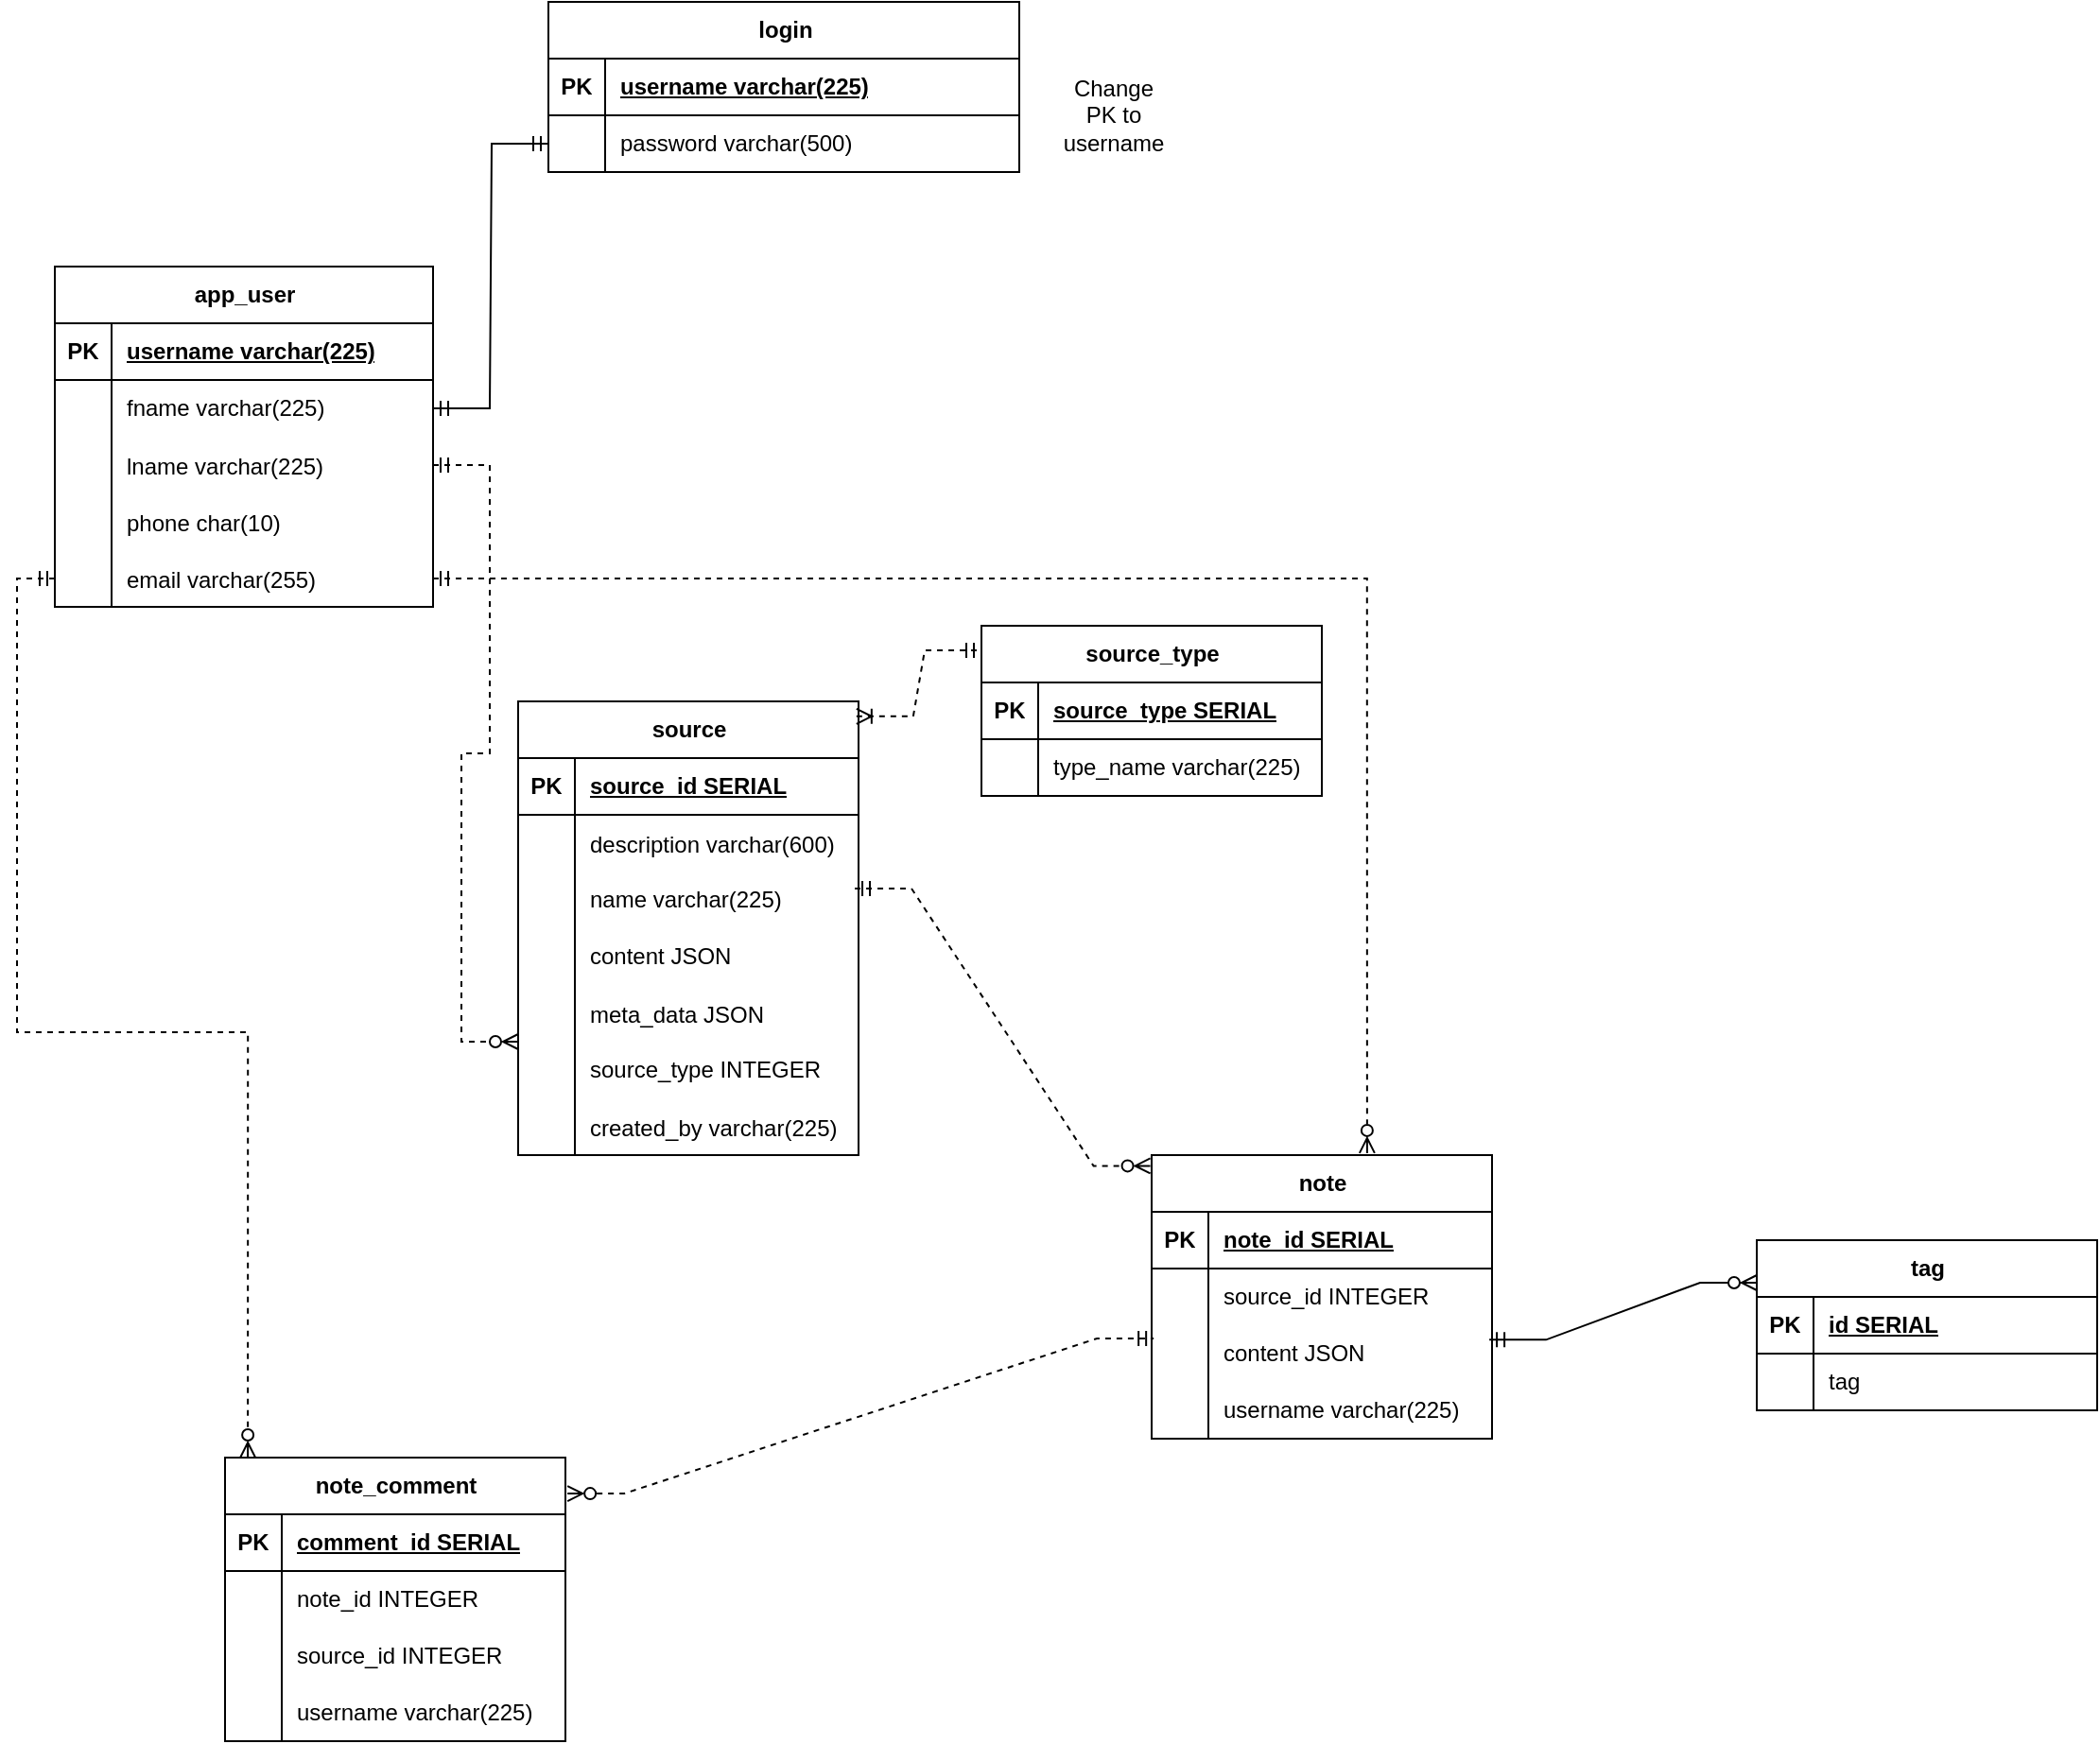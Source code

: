<mxfile version="21.7.5" type="device">
  <diagram id="R2lEEEUBdFMjLlhIrx00" name="Page-1">
    <mxGraphModel dx="2341" dy="861" grid="1" gridSize="10" guides="1" tooltips="1" connect="1" arrows="1" fold="1" page="1" pageScale="1" pageWidth="850" pageHeight="1100" math="0" shadow="0" extFonts="Permanent Marker^https://fonts.googleapis.com/css?family=Permanent+Marker">
      <root>
        <mxCell id="0" />
        <mxCell id="1" parent="0" />
        <mxCell id="jBe3QeOH1B4ZWQV6k8TV-5" value="app_user" style="shape=table;startSize=30;container=1;collapsible=1;childLayout=tableLayout;fixedRows=1;rowLines=0;fontStyle=1;align=center;resizeLast=1;html=1;" parent="1" vertex="1">
          <mxGeometry x="10" y="220" width="200" height="180" as="geometry" />
        </mxCell>
        <mxCell id="jBe3QeOH1B4ZWQV6k8TV-6" value="" style="shape=tableRow;horizontal=0;startSize=0;swimlaneHead=0;swimlaneBody=0;fillColor=none;collapsible=0;dropTarget=0;points=[[0,0.5],[1,0.5]];portConstraint=eastwest;top=0;left=0;right=0;bottom=1;" parent="jBe3QeOH1B4ZWQV6k8TV-5" vertex="1">
          <mxGeometry y="30" width="200" height="30" as="geometry" />
        </mxCell>
        <mxCell id="jBe3QeOH1B4ZWQV6k8TV-7" value="PK" style="shape=partialRectangle;connectable=0;fillColor=none;top=0;left=0;bottom=0;right=0;fontStyle=1;overflow=hidden;whiteSpace=wrap;html=1;" parent="jBe3QeOH1B4ZWQV6k8TV-6" vertex="1">
          <mxGeometry width="30" height="30" as="geometry">
            <mxRectangle width="30" height="30" as="alternateBounds" />
          </mxGeometry>
        </mxCell>
        <mxCell id="jBe3QeOH1B4ZWQV6k8TV-8" value="username varchar(225)" style="shape=partialRectangle;connectable=0;fillColor=none;top=0;left=0;bottom=0;right=0;align=left;spacingLeft=6;fontStyle=5;overflow=hidden;whiteSpace=wrap;html=1;" parent="jBe3QeOH1B4ZWQV6k8TV-6" vertex="1">
          <mxGeometry x="30" width="170" height="30" as="geometry">
            <mxRectangle width="170" height="30" as="alternateBounds" />
          </mxGeometry>
        </mxCell>
        <mxCell id="jBe3QeOH1B4ZWQV6k8TV-12" value="" style="shape=tableRow;horizontal=0;startSize=0;swimlaneHead=0;swimlaneBody=0;fillColor=none;collapsible=0;dropTarget=0;points=[[0,0.5],[1,0.5]];portConstraint=eastwest;top=0;left=0;right=0;bottom=0;" parent="jBe3QeOH1B4ZWQV6k8TV-5" vertex="1">
          <mxGeometry y="60" width="200" height="30" as="geometry" />
        </mxCell>
        <mxCell id="jBe3QeOH1B4ZWQV6k8TV-13" value="" style="shape=partialRectangle;connectable=0;fillColor=none;top=0;left=0;bottom=0;right=0;editable=1;overflow=hidden;whiteSpace=wrap;html=1;" parent="jBe3QeOH1B4ZWQV6k8TV-12" vertex="1">
          <mxGeometry width="30" height="30" as="geometry">
            <mxRectangle width="30" height="30" as="alternateBounds" />
          </mxGeometry>
        </mxCell>
        <mxCell id="jBe3QeOH1B4ZWQV6k8TV-14" value="fname varchar(225)" style="shape=partialRectangle;connectable=0;fillColor=none;top=0;left=0;bottom=0;right=0;align=left;spacingLeft=6;overflow=hidden;whiteSpace=wrap;html=1;" parent="jBe3QeOH1B4ZWQV6k8TV-12" vertex="1">
          <mxGeometry x="30" width="170" height="30" as="geometry">
            <mxRectangle width="170" height="30" as="alternateBounds" />
          </mxGeometry>
        </mxCell>
        <mxCell id="jBe3QeOH1B4ZWQV6k8TV-83" value="" style="shape=tableRow;horizontal=0;startSize=0;swimlaneHead=0;swimlaneBody=0;fillColor=none;collapsible=0;dropTarget=0;points=[[0,0.5],[1,0.5]];portConstraint=eastwest;top=0;left=0;right=0;bottom=0;" parent="jBe3QeOH1B4ZWQV6k8TV-5" vertex="1">
          <mxGeometry y="90" width="200" height="30" as="geometry" />
        </mxCell>
        <mxCell id="jBe3QeOH1B4ZWQV6k8TV-84" value="" style="shape=partialRectangle;connectable=0;fillColor=none;top=0;left=0;bottom=0;right=0;editable=1;overflow=hidden;" parent="jBe3QeOH1B4ZWQV6k8TV-83" vertex="1">
          <mxGeometry width="30" height="30" as="geometry">
            <mxRectangle width="30" height="30" as="alternateBounds" />
          </mxGeometry>
        </mxCell>
        <mxCell id="jBe3QeOH1B4ZWQV6k8TV-85" value="lname varchar(225)" style="shape=partialRectangle;connectable=0;fillColor=none;top=0;left=0;bottom=0;right=0;align=left;spacingLeft=6;overflow=hidden;" parent="jBe3QeOH1B4ZWQV6k8TV-83" vertex="1">
          <mxGeometry x="30" width="170" height="30" as="geometry">
            <mxRectangle width="170" height="30" as="alternateBounds" />
          </mxGeometry>
        </mxCell>
        <mxCell id="jBe3QeOH1B4ZWQV6k8TV-128" value="" style="shape=tableRow;horizontal=0;startSize=0;swimlaneHead=0;swimlaneBody=0;fillColor=none;collapsible=0;dropTarget=0;points=[[0,0.5],[1,0.5]];portConstraint=eastwest;top=0;left=0;right=0;bottom=0;" parent="jBe3QeOH1B4ZWQV6k8TV-5" vertex="1">
          <mxGeometry y="120" width="200" height="30" as="geometry" />
        </mxCell>
        <mxCell id="jBe3QeOH1B4ZWQV6k8TV-129" value="" style="shape=partialRectangle;connectable=0;fillColor=none;top=0;left=0;bottom=0;right=0;editable=1;overflow=hidden;" parent="jBe3QeOH1B4ZWQV6k8TV-128" vertex="1">
          <mxGeometry width="30" height="30" as="geometry">
            <mxRectangle width="30" height="30" as="alternateBounds" />
          </mxGeometry>
        </mxCell>
        <mxCell id="jBe3QeOH1B4ZWQV6k8TV-130" value="phone char(10)" style="shape=partialRectangle;connectable=0;fillColor=none;top=0;left=0;bottom=0;right=0;align=left;spacingLeft=6;overflow=hidden;" parent="jBe3QeOH1B4ZWQV6k8TV-128" vertex="1">
          <mxGeometry x="30" width="170" height="30" as="geometry">
            <mxRectangle width="170" height="30" as="alternateBounds" />
          </mxGeometry>
        </mxCell>
        <mxCell id="jBe3QeOH1B4ZWQV6k8TV-86" value="" style="shape=tableRow;horizontal=0;startSize=0;swimlaneHead=0;swimlaneBody=0;fillColor=none;collapsible=0;dropTarget=0;points=[[0,0.5],[1,0.5]];portConstraint=eastwest;top=0;left=0;right=0;bottom=0;" parent="jBe3QeOH1B4ZWQV6k8TV-5" vertex="1">
          <mxGeometry y="150" width="200" height="30" as="geometry" />
        </mxCell>
        <mxCell id="jBe3QeOH1B4ZWQV6k8TV-87" value="" style="shape=partialRectangle;connectable=0;fillColor=none;top=0;left=0;bottom=0;right=0;editable=1;overflow=hidden;" parent="jBe3QeOH1B4ZWQV6k8TV-86" vertex="1">
          <mxGeometry width="30" height="30" as="geometry">
            <mxRectangle width="30" height="30" as="alternateBounds" />
          </mxGeometry>
        </mxCell>
        <mxCell id="jBe3QeOH1B4ZWQV6k8TV-88" value="email varchar(255)" style="shape=partialRectangle;connectable=0;fillColor=none;top=0;left=0;bottom=0;right=0;align=left;spacingLeft=6;overflow=hidden;" parent="jBe3QeOH1B4ZWQV6k8TV-86" vertex="1">
          <mxGeometry x="30" width="170" height="30" as="geometry">
            <mxRectangle width="170" height="30" as="alternateBounds" />
          </mxGeometry>
        </mxCell>
        <mxCell id="jBe3QeOH1B4ZWQV6k8TV-18" value="login" style="shape=table;startSize=30;container=1;collapsible=1;childLayout=tableLayout;fixedRows=1;rowLines=0;fontStyle=1;align=center;resizeLast=1;html=1;" parent="1" vertex="1">
          <mxGeometry x="271" y="80" width="249" height="90" as="geometry" />
        </mxCell>
        <mxCell id="jBe3QeOH1B4ZWQV6k8TV-19" value="" style="shape=tableRow;horizontal=0;startSize=0;swimlaneHead=0;swimlaneBody=0;fillColor=none;collapsible=0;dropTarget=0;points=[[0,0.5],[1,0.5]];portConstraint=eastwest;top=0;left=0;right=0;bottom=1;" parent="jBe3QeOH1B4ZWQV6k8TV-18" vertex="1">
          <mxGeometry y="30" width="249" height="30" as="geometry" />
        </mxCell>
        <mxCell id="jBe3QeOH1B4ZWQV6k8TV-20" value="PK" style="shape=partialRectangle;connectable=0;fillColor=none;top=0;left=0;bottom=0;right=0;fontStyle=1;overflow=hidden;whiteSpace=wrap;html=1;" parent="jBe3QeOH1B4ZWQV6k8TV-19" vertex="1">
          <mxGeometry width="30" height="30" as="geometry">
            <mxRectangle width="30" height="30" as="alternateBounds" />
          </mxGeometry>
        </mxCell>
        <mxCell id="jBe3QeOH1B4ZWQV6k8TV-21" value="username varchar(225)" style="shape=partialRectangle;connectable=0;fillColor=none;top=0;left=0;bottom=0;right=0;align=left;spacingLeft=6;fontStyle=5;overflow=hidden;whiteSpace=wrap;html=1;" parent="jBe3QeOH1B4ZWQV6k8TV-19" vertex="1">
          <mxGeometry x="30" width="219" height="30" as="geometry">
            <mxRectangle width="219" height="30" as="alternateBounds" />
          </mxGeometry>
        </mxCell>
        <mxCell id="jBe3QeOH1B4ZWQV6k8TV-25" value="" style="shape=tableRow;horizontal=0;startSize=0;swimlaneHead=0;swimlaneBody=0;fillColor=none;collapsible=0;dropTarget=0;points=[[0,0.5],[1,0.5]];portConstraint=eastwest;top=0;left=0;right=0;bottom=0;" parent="jBe3QeOH1B4ZWQV6k8TV-18" vertex="1">
          <mxGeometry y="60" width="249" height="30" as="geometry" />
        </mxCell>
        <mxCell id="jBe3QeOH1B4ZWQV6k8TV-26" value="" style="shape=partialRectangle;connectable=0;fillColor=none;top=0;left=0;bottom=0;right=0;editable=1;overflow=hidden;whiteSpace=wrap;html=1;" parent="jBe3QeOH1B4ZWQV6k8TV-25" vertex="1">
          <mxGeometry width="30" height="30" as="geometry">
            <mxRectangle width="30" height="30" as="alternateBounds" />
          </mxGeometry>
        </mxCell>
        <mxCell id="jBe3QeOH1B4ZWQV6k8TV-27" value="password varchar(500)" style="shape=partialRectangle;connectable=0;fillColor=none;top=0;left=0;bottom=0;right=0;align=left;spacingLeft=6;overflow=hidden;whiteSpace=wrap;html=1;" parent="jBe3QeOH1B4ZWQV6k8TV-25" vertex="1">
          <mxGeometry x="30" width="219" height="30" as="geometry">
            <mxRectangle width="219" height="30" as="alternateBounds" />
          </mxGeometry>
        </mxCell>
        <mxCell id="jBe3QeOH1B4ZWQV6k8TV-31" value="source" style="shape=table;startSize=30;container=1;collapsible=1;childLayout=tableLayout;fixedRows=1;rowLines=0;fontStyle=1;align=center;resizeLast=1;html=1;" parent="1" vertex="1">
          <mxGeometry x="255" y="450" width="180" height="240" as="geometry" />
        </mxCell>
        <mxCell id="jBe3QeOH1B4ZWQV6k8TV-32" value="" style="shape=tableRow;horizontal=0;startSize=0;swimlaneHead=0;swimlaneBody=0;fillColor=none;collapsible=0;dropTarget=0;points=[[0,0.5],[1,0.5]];portConstraint=eastwest;top=0;left=0;right=0;bottom=1;" parent="jBe3QeOH1B4ZWQV6k8TV-31" vertex="1">
          <mxGeometry y="30" width="180" height="30" as="geometry" />
        </mxCell>
        <mxCell id="jBe3QeOH1B4ZWQV6k8TV-33" value="PK" style="shape=partialRectangle;connectable=0;fillColor=none;top=0;left=0;bottom=0;right=0;fontStyle=1;overflow=hidden;whiteSpace=wrap;html=1;" parent="jBe3QeOH1B4ZWQV6k8TV-32" vertex="1">
          <mxGeometry width="30" height="30" as="geometry">
            <mxRectangle width="30" height="30" as="alternateBounds" />
          </mxGeometry>
        </mxCell>
        <mxCell id="jBe3QeOH1B4ZWQV6k8TV-34" value="source_id SERIAL" style="shape=partialRectangle;connectable=0;fillColor=none;top=0;left=0;bottom=0;right=0;align=left;spacingLeft=6;fontStyle=5;overflow=hidden;whiteSpace=wrap;html=1;" parent="jBe3QeOH1B4ZWQV6k8TV-32" vertex="1">
          <mxGeometry x="30" width="150" height="30" as="geometry">
            <mxRectangle width="150" height="30" as="alternateBounds" />
          </mxGeometry>
        </mxCell>
        <mxCell id="jBe3QeOH1B4ZWQV6k8TV-123" value="" style="shape=tableRow;horizontal=0;startSize=0;swimlaneHead=0;swimlaneBody=0;fillColor=none;collapsible=0;dropTarget=0;points=[[0,0.5],[1,0.5]];portConstraint=eastwest;top=0;left=0;right=0;bottom=0;" parent="jBe3QeOH1B4ZWQV6k8TV-31" vertex="1">
          <mxGeometry y="60" width="180" height="30" as="geometry" />
        </mxCell>
        <mxCell id="jBe3QeOH1B4ZWQV6k8TV-124" value="" style="shape=partialRectangle;connectable=0;fillColor=none;top=0;left=0;bottom=0;right=0;editable=1;overflow=hidden;" parent="jBe3QeOH1B4ZWQV6k8TV-123" vertex="1">
          <mxGeometry width="30" height="30" as="geometry">
            <mxRectangle width="30" height="30" as="alternateBounds" />
          </mxGeometry>
        </mxCell>
        <mxCell id="jBe3QeOH1B4ZWQV6k8TV-125" value="description varchar(600)" style="shape=partialRectangle;connectable=0;fillColor=none;top=0;left=0;bottom=0;right=0;align=left;spacingLeft=6;overflow=hidden;" parent="jBe3QeOH1B4ZWQV6k8TV-123" vertex="1">
          <mxGeometry x="30" width="150" height="30" as="geometry">
            <mxRectangle width="150" height="30" as="alternateBounds" />
          </mxGeometry>
        </mxCell>
        <mxCell id="jBe3QeOH1B4ZWQV6k8TV-35" value="" style="shape=tableRow;horizontal=0;startSize=0;swimlaneHead=0;swimlaneBody=0;fillColor=none;collapsible=0;dropTarget=0;points=[[0,0.5],[1,0.5]];portConstraint=eastwest;top=0;left=0;right=0;bottom=0;" parent="jBe3QeOH1B4ZWQV6k8TV-31" vertex="1">
          <mxGeometry y="90" width="180" height="30" as="geometry" />
        </mxCell>
        <mxCell id="jBe3QeOH1B4ZWQV6k8TV-36" value="" style="shape=partialRectangle;connectable=0;fillColor=none;top=0;left=0;bottom=0;right=0;editable=1;overflow=hidden;whiteSpace=wrap;html=1;" parent="jBe3QeOH1B4ZWQV6k8TV-35" vertex="1">
          <mxGeometry width="30" height="30" as="geometry">
            <mxRectangle width="30" height="30" as="alternateBounds" />
          </mxGeometry>
        </mxCell>
        <mxCell id="jBe3QeOH1B4ZWQV6k8TV-37" value="name varchar(225)" style="shape=partialRectangle;connectable=0;fillColor=none;top=0;left=0;bottom=0;right=0;align=left;spacingLeft=6;overflow=hidden;whiteSpace=wrap;html=1;" parent="jBe3QeOH1B4ZWQV6k8TV-35" vertex="1">
          <mxGeometry x="30" width="150" height="30" as="geometry">
            <mxRectangle width="150" height="30" as="alternateBounds" />
          </mxGeometry>
        </mxCell>
        <mxCell id="jBe3QeOH1B4ZWQV6k8TV-38" value="" style="shape=tableRow;horizontal=0;startSize=0;swimlaneHead=0;swimlaneBody=0;fillColor=none;collapsible=0;dropTarget=0;points=[[0,0.5],[1,0.5]];portConstraint=eastwest;top=0;left=0;right=0;bottom=0;" parent="jBe3QeOH1B4ZWQV6k8TV-31" vertex="1">
          <mxGeometry y="120" width="180" height="30" as="geometry" />
        </mxCell>
        <mxCell id="jBe3QeOH1B4ZWQV6k8TV-39" value="" style="shape=partialRectangle;connectable=0;fillColor=none;top=0;left=0;bottom=0;right=0;editable=1;overflow=hidden;whiteSpace=wrap;html=1;" parent="jBe3QeOH1B4ZWQV6k8TV-38" vertex="1">
          <mxGeometry width="30" height="30" as="geometry">
            <mxRectangle width="30" height="30" as="alternateBounds" />
          </mxGeometry>
        </mxCell>
        <mxCell id="jBe3QeOH1B4ZWQV6k8TV-40" value="content JSON" style="shape=partialRectangle;connectable=0;fillColor=none;top=0;left=0;bottom=0;right=0;align=left;spacingLeft=6;overflow=hidden;whiteSpace=wrap;html=1;" parent="jBe3QeOH1B4ZWQV6k8TV-38" vertex="1">
          <mxGeometry x="30" width="150" height="30" as="geometry">
            <mxRectangle width="150" height="30" as="alternateBounds" />
          </mxGeometry>
        </mxCell>
        <mxCell id="jBe3QeOH1B4ZWQV6k8TV-106" value="" style="shape=tableRow;horizontal=0;startSize=0;swimlaneHead=0;swimlaneBody=0;fillColor=none;collapsible=0;dropTarget=0;points=[[0,0.5],[1,0.5]];portConstraint=eastwest;top=0;left=0;right=0;bottom=0;" parent="jBe3QeOH1B4ZWQV6k8TV-31" vertex="1">
          <mxGeometry y="150" width="180" height="30" as="geometry" />
        </mxCell>
        <mxCell id="jBe3QeOH1B4ZWQV6k8TV-107" value="" style="shape=partialRectangle;connectable=0;fillColor=none;top=0;left=0;bottom=0;right=0;editable=1;overflow=hidden;" parent="jBe3QeOH1B4ZWQV6k8TV-106" vertex="1">
          <mxGeometry width="30" height="30" as="geometry">
            <mxRectangle width="30" height="30" as="alternateBounds" />
          </mxGeometry>
        </mxCell>
        <mxCell id="jBe3QeOH1B4ZWQV6k8TV-108" value="meta_data JSON" style="shape=partialRectangle;connectable=0;fillColor=none;top=0;left=0;bottom=0;right=0;align=left;spacingLeft=6;overflow=hidden;" parent="jBe3QeOH1B4ZWQV6k8TV-106" vertex="1">
          <mxGeometry x="30" width="150" height="30" as="geometry">
            <mxRectangle width="150" height="30" as="alternateBounds" />
          </mxGeometry>
        </mxCell>
        <mxCell id="jBe3QeOH1B4ZWQV6k8TV-41" value="" style="shape=tableRow;horizontal=0;startSize=0;swimlaneHead=0;swimlaneBody=0;fillColor=none;collapsible=0;dropTarget=0;points=[[0,0.5],[1,0.5]];portConstraint=eastwest;top=0;left=0;right=0;bottom=0;" parent="jBe3QeOH1B4ZWQV6k8TV-31" vertex="1">
          <mxGeometry y="180" width="180" height="30" as="geometry" />
        </mxCell>
        <mxCell id="jBe3QeOH1B4ZWQV6k8TV-42" value="" style="shape=partialRectangle;connectable=0;fillColor=none;top=0;left=0;bottom=0;right=0;editable=1;overflow=hidden;whiteSpace=wrap;html=1;" parent="jBe3QeOH1B4ZWQV6k8TV-41" vertex="1">
          <mxGeometry width="30" height="30" as="geometry">
            <mxRectangle width="30" height="30" as="alternateBounds" />
          </mxGeometry>
        </mxCell>
        <mxCell id="jBe3QeOH1B4ZWQV6k8TV-43" value="source_type INTEGER" style="shape=partialRectangle;connectable=0;fillColor=none;top=0;left=0;bottom=0;right=0;align=left;spacingLeft=6;overflow=hidden;whiteSpace=wrap;html=1;" parent="jBe3QeOH1B4ZWQV6k8TV-41" vertex="1">
          <mxGeometry x="30" width="150" height="30" as="geometry">
            <mxRectangle width="150" height="30" as="alternateBounds" />
          </mxGeometry>
        </mxCell>
        <mxCell id="jBe3QeOH1B4ZWQV6k8TV-114" value="" style="shape=tableRow;horizontal=0;startSize=0;swimlaneHead=0;swimlaneBody=0;fillColor=none;collapsible=0;dropTarget=0;points=[[0,0.5],[1,0.5]];portConstraint=eastwest;top=0;left=0;right=0;bottom=0;" parent="jBe3QeOH1B4ZWQV6k8TV-31" vertex="1">
          <mxGeometry y="210" width="180" height="30" as="geometry" />
        </mxCell>
        <mxCell id="jBe3QeOH1B4ZWQV6k8TV-115" value="" style="shape=partialRectangle;connectable=0;fillColor=none;top=0;left=0;bottom=0;right=0;editable=1;overflow=hidden;" parent="jBe3QeOH1B4ZWQV6k8TV-114" vertex="1">
          <mxGeometry width="30" height="30" as="geometry">
            <mxRectangle width="30" height="30" as="alternateBounds" />
          </mxGeometry>
        </mxCell>
        <mxCell id="jBe3QeOH1B4ZWQV6k8TV-116" value="created_by varchar(225)" style="shape=partialRectangle;connectable=0;fillColor=none;top=0;left=0;bottom=0;right=0;align=left;spacingLeft=6;overflow=hidden;" parent="jBe3QeOH1B4ZWQV6k8TV-114" vertex="1">
          <mxGeometry x="30" width="150" height="30" as="geometry">
            <mxRectangle width="150" height="30" as="alternateBounds" />
          </mxGeometry>
        </mxCell>
        <mxCell id="jBe3QeOH1B4ZWQV6k8TV-44" value="source_type" style="shape=table;startSize=30;container=1;collapsible=1;childLayout=tableLayout;fixedRows=1;rowLines=0;fontStyle=1;align=center;resizeLast=1;html=1;" parent="1" vertex="1">
          <mxGeometry x="500" y="410" width="180" height="90" as="geometry" />
        </mxCell>
        <mxCell id="jBe3QeOH1B4ZWQV6k8TV-45" value="" style="shape=tableRow;horizontal=0;startSize=0;swimlaneHead=0;swimlaneBody=0;fillColor=none;collapsible=0;dropTarget=0;points=[[0,0.5],[1,0.5]];portConstraint=eastwest;top=0;left=0;right=0;bottom=1;" parent="jBe3QeOH1B4ZWQV6k8TV-44" vertex="1">
          <mxGeometry y="30" width="180" height="30" as="geometry" />
        </mxCell>
        <mxCell id="jBe3QeOH1B4ZWQV6k8TV-46" value="PK" style="shape=partialRectangle;connectable=0;fillColor=none;top=0;left=0;bottom=0;right=0;fontStyle=1;overflow=hidden;whiteSpace=wrap;html=1;" parent="jBe3QeOH1B4ZWQV6k8TV-45" vertex="1">
          <mxGeometry width="30" height="30" as="geometry">
            <mxRectangle width="30" height="30" as="alternateBounds" />
          </mxGeometry>
        </mxCell>
        <mxCell id="jBe3QeOH1B4ZWQV6k8TV-47" value="source_type SERIAL" style="shape=partialRectangle;connectable=0;fillColor=none;top=0;left=0;bottom=0;right=0;align=left;spacingLeft=6;fontStyle=5;overflow=hidden;whiteSpace=wrap;html=1;" parent="jBe3QeOH1B4ZWQV6k8TV-45" vertex="1">
          <mxGeometry x="30" width="150" height="30" as="geometry">
            <mxRectangle width="150" height="30" as="alternateBounds" />
          </mxGeometry>
        </mxCell>
        <mxCell id="jBe3QeOH1B4ZWQV6k8TV-48" value="" style="shape=tableRow;horizontal=0;startSize=0;swimlaneHead=0;swimlaneBody=0;fillColor=none;collapsible=0;dropTarget=0;points=[[0,0.5],[1,0.5]];portConstraint=eastwest;top=0;left=0;right=0;bottom=0;" parent="jBe3QeOH1B4ZWQV6k8TV-44" vertex="1">
          <mxGeometry y="60" width="180" height="30" as="geometry" />
        </mxCell>
        <mxCell id="jBe3QeOH1B4ZWQV6k8TV-49" value="" style="shape=partialRectangle;connectable=0;fillColor=none;top=0;left=0;bottom=0;right=0;editable=1;overflow=hidden;whiteSpace=wrap;html=1;" parent="jBe3QeOH1B4ZWQV6k8TV-48" vertex="1">
          <mxGeometry width="30" height="30" as="geometry">
            <mxRectangle width="30" height="30" as="alternateBounds" />
          </mxGeometry>
        </mxCell>
        <mxCell id="jBe3QeOH1B4ZWQV6k8TV-50" value="type_name varchar(225)" style="shape=partialRectangle;connectable=0;fillColor=none;top=0;left=0;bottom=0;right=0;align=left;spacingLeft=6;overflow=hidden;whiteSpace=wrap;html=1;" parent="jBe3QeOH1B4ZWQV6k8TV-48" vertex="1">
          <mxGeometry x="30" width="150" height="30" as="geometry">
            <mxRectangle width="150" height="30" as="alternateBounds" />
          </mxGeometry>
        </mxCell>
        <mxCell id="jBe3QeOH1B4ZWQV6k8TV-70" value="note" style="shape=table;startSize=30;container=1;collapsible=1;childLayout=tableLayout;fixedRows=1;rowLines=0;fontStyle=1;align=center;resizeLast=1;html=1;" parent="1" vertex="1">
          <mxGeometry x="590" y="690" width="180" height="150" as="geometry" />
        </mxCell>
        <mxCell id="jBe3QeOH1B4ZWQV6k8TV-71" value="" style="shape=tableRow;horizontal=0;startSize=0;swimlaneHead=0;swimlaneBody=0;fillColor=none;collapsible=0;dropTarget=0;points=[[0,0.5],[1,0.5]];portConstraint=eastwest;top=0;left=0;right=0;bottom=1;" parent="jBe3QeOH1B4ZWQV6k8TV-70" vertex="1">
          <mxGeometry y="30" width="180" height="30" as="geometry" />
        </mxCell>
        <mxCell id="jBe3QeOH1B4ZWQV6k8TV-72" value="PK" style="shape=partialRectangle;connectable=0;fillColor=none;top=0;left=0;bottom=0;right=0;fontStyle=1;overflow=hidden;whiteSpace=wrap;html=1;" parent="jBe3QeOH1B4ZWQV6k8TV-71" vertex="1">
          <mxGeometry width="30" height="30" as="geometry">
            <mxRectangle width="30" height="30" as="alternateBounds" />
          </mxGeometry>
        </mxCell>
        <mxCell id="jBe3QeOH1B4ZWQV6k8TV-73" value="note_id SERIAL" style="shape=partialRectangle;connectable=0;fillColor=none;top=0;left=0;bottom=0;right=0;align=left;spacingLeft=6;fontStyle=5;overflow=hidden;whiteSpace=wrap;html=1;" parent="jBe3QeOH1B4ZWQV6k8TV-71" vertex="1">
          <mxGeometry x="30" width="150" height="30" as="geometry">
            <mxRectangle width="150" height="30" as="alternateBounds" />
          </mxGeometry>
        </mxCell>
        <mxCell id="jBe3QeOH1B4ZWQV6k8TV-74" value="" style="shape=tableRow;horizontal=0;startSize=0;swimlaneHead=0;swimlaneBody=0;fillColor=none;collapsible=0;dropTarget=0;points=[[0,0.5],[1,0.5]];portConstraint=eastwest;top=0;left=0;right=0;bottom=0;" parent="jBe3QeOH1B4ZWQV6k8TV-70" vertex="1">
          <mxGeometry y="60" width="180" height="30" as="geometry" />
        </mxCell>
        <mxCell id="jBe3QeOH1B4ZWQV6k8TV-75" value="" style="shape=partialRectangle;connectable=0;fillColor=none;top=0;left=0;bottom=0;right=0;editable=1;overflow=hidden;whiteSpace=wrap;html=1;" parent="jBe3QeOH1B4ZWQV6k8TV-74" vertex="1">
          <mxGeometry width="30" height="30" as="geometry">
            <mxRectangle width="30" height="30" as="alternateBounds" />
          </mxGeometry>
        </mxCell>
        <mxCell id="jBe3QeOH1B4ZWQV6k8TV-76" value="source_id INTEGER" style="shape=partialRectangle;connectable=0;fillColor=none;top=0;left=0;bottom=0;right=0;align=left;spacingLeft=6;overflow=hidden;whiteSpace=wrap;html=1;" parent="jBe3QeOH1B4ZWQV6k8TV-74" vertex="1">
          <mxGeometry x="30" width="150" height="30" as="geometry">
            <mxRectangle width="150" height="30" as="alternateBounds" />
          </mxGeometry>
        </mxCell>
        <mxCell id="jBe3QeOH1B4ZWQV6k8TV-77" value="" style="shape=tableRow;horizontal=0;startSize=0;swimlaneHead=0;swimlaneBody=0;fillColor=none;collapsible=0;dropTarget=0;points=[[0,0.5],[1,0.5]];portConstraint=eastwest;top=0;left=0;right=0;bottom=0;" parent="jBe3QeOH1B4ZWQV6k8TV-70" vertex="1">
          <mxGeometry y="90" width="180" height="30" as="geometry" />
        </mxCell>
        <mxCell id="jBe3QeOH1B4ZWQV6k8TV-78" value="" style="shape=partialRectangle;connectable=0;fillColor=none;top=0;left=0;bottom=0;right=0;editable=1;overflow=hidden;whiteSpace=wrap;html=1;" parent="jBe3QeOH1B4ZWQV6k8TV-77" vertex="1">
          <mxGeometry width="30" height="30" as="geometry">
            <mxRectangle width="30" height="30" as="alternateBounds" />
          </mxGeometry>
        </mxCell>
        <mxCell id="jBe3QeOH1B4ZWQV6k8TV-79" value="content JSON" style="shape=partialRectangle;connectable=0;fillColor=none;top=0;left=0;bottom=0;right=0;align=left;spacingLeft=6;overflow=hidden;whiteSpace=wrap;html=1;" parent="jBe3QeOH1B4ZWQV6k8TV-77" vertex="1">
          <mxGeometry x="30" width="150" height="30" as="geometry">
            <mxRectangle width="150" height="30" as="alternateBounds" />
          </mxGeometry>
        </mxCell>
        <mxCell id="jBe3QeOH1B4ZWQV6k8TV-80" value="" style="shape=tableRow;horizontal=0;startSize=0;swimlaneHead=0;swimlaneBody=0;fillColor=none;collapsible=0;dropTarget=0;points=[[0,0.5],[1,0.5]];portConstraint=eastwest;top=0;left=0;right=0;bottom=0;" parent="jBe3QeOH1B4ZWQV6k8TV-70" vertex="1">
          <mxGeometry y="120" width="180" height="30" as="geometry" />
        </mxCell>
        <mxCell id="jBe3QeOH1B4ZWQV6k8TV-81" value="" style="shape=partialRectangle;connectable=0;fillColor=none;top=0;left=0;bottom=0;right=0;editable=1;overflow=hidden;whiteSpace=wrap;html=1;" parent="jBe3QeOH1B4ZWQV6k8TV-80" vertex="1">
          <mxGeometry width="30" height="30" as="geometry">
            <mxRectangle width="30" height="30" as="alternateBounds" />
          </mxGeometry>
        </mxCell>
        <mxCell id="jBe3QeOH1B4ZWQV6k8TV-82" value="username varchar(225)" style="shape=partialRectangle;connectable=0;fillColor=none;top=0;left=0;bottom=0;right=0;align=left;spacingLeft=6;overflow=hidden;whiteSpace=wrap;html=1;" parent="jBe3QeOH1B4ZWQV6k8TV-80" vertex="1">
          <mxGeometry x="30" width="150" height="30" as="geometry">
            <mxRectangle width="150" height="30" as="alternateBounds" />
          </mxGeometry>
        </mxCell>
        <mxCell id="jBe3QeOH1B4ZWQV6k8TV-92" value="" style="edgeStyle=entityRelationEdgeStyle;fontSize=12;html=1;endArrow=ERmandOne;startArrow=ERmandOne;rounded=0;exitX=1;exitY=0.5;exitDx=0;exitDy=0;entryX=0;entryY=0.5;entryDx=0;entryDy=0;endFill=0;startFill=0;" parent="1" edge="1">
          <mxGeometry width="100" height="100" relative="1" as="geometry">
            <mxPoint x="210" y="295" as="sourcePoint" />
            <mxPoint x="271" y="155" as="targetPoint" />
            <Array as="points">
              <mxPoint x="250" y="390" />
            </Array>
          </mxGeometry>
        </mxCell>
        <mxCell id="jBe3QeOH1B4ZWQV6k8TV-93" value="note_comment" style="shape=table;startSize=30;container=1;collapsible=1;childLayout=tableLayout;fixedRows=1;rowLines=0;fontStyle=1;align=center;resizeLast=1;html=1;" parent="1" vertex="1">
          <mxGeometry x="100" y="850" width="180" height="150" as="geometry" />
        </mxCell>
        <mxCell id="jBe3QeOH1B4ZWQV6k8TV-94" value="" style="shape=tableRow;horizontal=0;startSize=0;swimlaneHead=0;swimlaneBody=0;fillColor=none;collapsible=0;dropTarget=0;points=[[0,0.5],[1,0.5]];portConstraint=eastwest;top=0;left=0;right=0;bottom=1;" parent="jBe3QeOH1B4ZWQV6k8TV-93" vertex="1">
          <mxGeometry y="30" width="180" height="30" as="geometry" />
        </mxCell>
        <mxCell id="jBe3QeOH1B4ZWQV6k8TV-95" value="PK" style="shape=partialRectangle;connectable=0;fillColor=none;top=0;left=0;bottom=0;right=0;fontStyle=1;overflow=hidden;whiteSpace=wrap;html=1;" parent="jBe3QeOH1B4ZWQV6k8TV-94" vertex="1">
          <mxGeometry width="30" height="30" as="geometry">
            <mxRectangle width="30" height="30" as="alternateBounds" />
          </mxGeometry>
        </mxCell>
        <mxCell id="jBe3QeOH1B4ZWQV6k8TV-96" value="comment_id SERIAL" style="shape=partialRectangle;connectable=0;fillColor=none;top=0;left=0;bottom=0;right=0;align=left;spacingLeft=6;fontStyle=5;overflow=hidden;whiteSpace=wrap;html=1;" parent="jBe3QeOH1B4ZWQV6k8TV-94" vertex="1">
          <mxGeometry x="30" width="150" height="30" as="geometry">
            <mxRectangle width="150" height="30" as="alternateBounds" />
          </mxGeometry>
        </mxCell>
        <mxCell id="jBe3QeOH1B4ZWQV6k8TV-97" value="" style="shape=tableRow;horizontal=0;startSize=0;swimlaneHead=0;swimlaneBody=0;fillColor=none;collapsible=0;dropTarget=0;points=[[0,0.5],[1,0.5]];portConstraint=eastwest;top=0;left=0;right=0;bottom=0;" parent="jBe3QeOH1B4ZWQV6k8TV-93" vertex="1">
          <mxGeometry y="60" width="180" height="30" as="geometry" />
        </mxCell>
        <mxCell id="jBe3QeOH1B4ZWQV6k8TV-98" value="" style="shape=partialRectangle;connectable=0;fillColor=none;top=0;left=0;bottom=0;right=0;editable=1;overflow=hidden;whiteSpace=wrap;html=1;" parent="jBe3QeOH1B4ZWQV6k8TV-97" vertex="1">
          <mxGeometry width="30" height="30" as="geometry">
            <mxRectangle width="30" height="30" as="alternateBounds" />
          </mxGeometry>
        </mxCell>
        <mxCell id="jBe3QeOH1B4ZWQV6k8TV-99" value="note_id INTEGER" style="shape=partialRectangle;connectable=0;fillColor=none;top=0;left=0;bottom=0;right=0;align=left;spacingLeft=6;overflow=hidden;whiteSpace=wrap;html=1;" parent="jBe3QeOH1B4ZWQV6k8TV-97" vertex="1">
          <mxGeometry x="30" width="150" height="30" as="geometry">
            <mxRectangle width="150" height="30" as="alternateBounds" />
          </mxGeometry>
        </mxCell>
        <mxCell id="jBe3QeOH1B4ZWQV6k8TV-100" value="" style="shape=tableRow;horizontal=0;startSize=0;swimlaneHead=0;swimlaneBody=0;fillColor=none;collapsible=0;dropTarget=0;points=[[0,0.5],[1,0.5]];portConstraint=eastwest;top=0;left=0;right=0;bottom=0;" parent="jBe3QeOH1B4ZWQV6k8TV-93" vertex="1">
          <mxGeometry y="90" width="180" height="30" as="geometry" />
        </mxCell>
        <mxCell id="jBe3QeOH1B4ZWQV6k8TV-101" value="" style="shape=partialRectangle;connectable=0;fillColor=none;top=0;left=0;bottom=0;right=0;editable=1;overflow=hidden;whiteSpace=wrap;html=1;" parent="jBe3QeOH1B4ZWQV6k8TV-100" vertex="1">
          <mxGeometry width="30" height="30" as="geometry">
            <mxRectangle width="30" height="30" as="alternateBounds" />
          </mxGeometry>
        </mxCell>
        <mxCell id="jBe3QeOH1B4ZWQV6k8TV-102" value="source_id INTEGER" style="shape=partialRectangle;connectable=0;fillColor=none;top=0;left=0;bottom=0;right=0;align=left;spacingLeft=6;overflow=hidden;whiteSpace=wrap;html=1;" parent="jBe3QeOH1B4ZWQV6k8TV-100" vertex="1">
          <mxGeometry x="30" width="150" height="30" as="geometry">
            <mxRectangle width="150" height="30" as="alternateBounds" />
          </mxGeometry>
        </mxCell>
        <mxCell id="jBe3QeOH1B4ZWQV6k8TV-103" value="" style="shape=tableRow;horizontal=0;startSize=0;swimlaneHead=0;swimlaneBody=0;fillColor=none;collapsible=0;dropTarget=0;points=[[0,0.5],[1,0.5]];portConstraint=eastwest;top=0;left=0;right=0;bottom=0;" parent="jBe3QeOH1B4ZWQV6k8TV-93" vertex="1">
          <mxGeometry y="120" width="180" height="30" as="geometry" />
        </mxCell>
        <mxCell id="jBe3QeOH1B4ZWQV6k8TV-104" value="" style="shape=partialRectangle;connectable=0;fillColor=none;top=0;left=0;bottom=0;right=0;editable=1;overflow=hidden;whiteSpace=wrap;html=1;" parent="jBe3QeOH1B4ZWQV6k8TV-103" vertex="1">
          <mxGeometry width="30" height="30" as="geometry">
            <mxRectangle width="30" height="30" as="alternateBounds" />
          </mxGeometry>
        </mxCell>
        <mxCell id="jBe3QeOH1B4ZWQV6k8TV-105" value="username varchar(225)" style="shape=partialRectangle;connectable=0;fillColor=none;top=0;left=0;bottom=0;right=0;align=left;spacingLeft=6;overflow=hidden;whiteSpace=wrap;html=1;" parent="jBe3QeOH1B4ZWQV6k8TV-103" vertex="1">
          <mxGeometry x="30" width="150" height="30" as="geometry">
            <mxRectangle width="150" height="30" as="alternateBounds" />
          </mxGeometry>
        </mxCell>
        <mxCell id="jBe3QeOH1B4ZWQV6k8TV-109" value="" style="edgeStyle=entityRelationEdgeStyle;fontSize=12;html=1;endArrow=ERzeroToMany;rounded=0;exitX=0.989;exitY=0.3;exitDx=0;exitDy=0;exitPerimeter=0;dashed=1;endFill=0;startArrow=ERmandOne;startFill=0;entryX=-0.004;entryY=0.038;entryDx=0;entryDy=0;entryPerimeter=0;" parent="1" source="jBe3QeOH1B4ZWQV6k8TV-35" edge="1" target="jBe3QeOH1B4ZWQV6k8TV-70">
          <mxGeometry width="100" height="100" relative="1" as="geometry">
            <mxPoint x="473.96" y="630.0" as="sourcePoint" />
            <mxPoint x="640" y="892.98" as="targetPoint" />
            <Array as="points">
              <mxPoint x="555.04" y="775.93" />
              <mxPoint x="785.04" y="635.93" />
            </Array>
          </mxGeometry>
        </mxCell>
        <mxCell id="jBe3QeOH1B4ZWQV6k8TV-112" value="" style="edgeStyle=entityRelationEdgeStyle;fontSize=12;html=1;endArrow=ERmandOne;endFill=0;rounded=0;entryX=0.006;entryY=1.233;entryDx=0;entryDy=0;entryPerimeter=0;exitX=1.006;exitY=0.127;exitDx=0;exitDy=0;exitPerimeter=0;dashed=1;startArrow=ERzeroToMany;startFill=0;" parent="1" source="jBe3QeOH1B4ZWQV6k8TV-93" target="jBe3QeOH1B4ZWQV6k8TV-74" edge="1">
          <mxGeometry width="100" height="100" relative="1" as="geometry">
            <mxPoint x="350" y="895.01" as="sourcePoint" />
            <mxPoint x="546.94" y="820" as="targetPoint" />
            <Array as="points">
              <mxPoint x="280" y="795.01" />
            </Array>
          </mxGeometry>
        </mxCell>
        <mxCell id="jBe3QeOH1B4ZWQV6k8TV-117" value="" style="edgeStyle=entityRelationEdgeStyle;fontSize=12;html=1;endArrow=ERzeroToMany;endFill=0;rounded=0;entryX=0;entryY=0;entryDx=0;entryDy=0;entryPerimeter=0;exitX=1;exitY=0.5;exitDx=0;exitDy=0;dashed=1;startArrow=ERmandOne;startFill=0;" parent="1" source="jBe3QeOH1B4ZWQV6k8TV-83" target="jBe3QeOH1B4ZWQV6k8TV-41" edge="1">
          <mxGeometry width="100" height="100" relative="1" as="geometry">
            <mxPoint x="84.97" y="462.01" as="sourcePoint" />
            <mxPoint x="260" y="747.99" as="targetPoint" />
            <Array as="points">
              <mxPoint x="90" y="510" />
            </Array>
          </mxGeometry>
        </mxCell>
        <mxCell id="jBe3QeOH1B4ZWQV6k8TV-118" value="" style="edgeStyle=entityRelationEdgeStyle;fontSize=12;html=1;endArrow=ERmandOne;endFill=0;rounded=0;entryX=0;entryY=0.144;entryDx=0;entryDy=0;entryPerimeter=0;exitX=0.994;exitY=0.033;exitDx=0;exitDy=0;exitPerimeter=0;dashed=1;startArrow=ERoneToMany;startFill=0;" parent="1" source="jBe3QeOH1B4ZWQV6k8TV-31" target="jBe3QeOH1B4ZWQV6k8TV-44" edge="1">
          <mxGeometry width="100" height="100" relative="1" as="geometry">
            <mxPoint x="540" y="550" as="sourcePoint" />
            <mxPoint x="640" y="450" as="targetPoint" />
          </mxGeometry>
        </mxCell>
        <mxCell id="jBe3QeOH1B4ZWQV6k8TV-121" style="edgeStyle=orthogonalEdgeStyle;rounded=0;orthogonalLoop=1;jettySize=auto;html=1;exitX=0;exitY=0.5;exitDx=0;exitDy=0;entryX=0.067;entryY=0;entryDx=0;entryDy=0;entryPerimeter=0;endArrow=ERzeroToMany;endFill=0;dashed=1;startArrow=ERmandOne;startFill=0;" parent="1" source="jBe3QeOH1B4ZWQV6k8TV-86" target="jBe3QeOH1B4ZWQV6k8TV-93" edge="1">
          <mxGeometry relative="1" as="geometry" />
        </mxCell>
        <mxCell id="jBe3QeOH1B4ZWQV6k8TV-122" style="edgeStyle=orthogonalEdgeStyle;rounded=0;orthogonalLoop=1;jettySize=auto;html=1;exitX=1;exitY=0.5;exitDx=0;exitDy=0;entryX=0.633;entryY=-0.007;entryDx=0;entryDy=0;entryPerimeter=0;dashed=1;startArrow=ERmandOne;startFill=0;endArrow=ERzeroToMany;endFill=0;" parent="1" source="jBe3QeOH1B4ZWQV6k8TV-86" target="jBe3QeOH1B4ZWQV6k8TV-70" edge="1">
          <mxGeometry relative="1" as="geometry" />
        </mxCell>
        <mxCell id="rFQzYoP4doGV_AW9fZMS-1" value="Change PK to username" style="text;html=1;strokeColor=none;fillColor=none;align=center;verticalAlign=middle;whiteSpace=wrap;rounded=0;" parent="1" vertex="1">
          <mxGeometry x="540" y="125" width="60" height="30" as="geometry" />
        </mxCell>
        <mxCell id="YiDFQ2-4K7baxik6Ycsy-1" value="tag" style="shape=table;startSize=30;container=1;collapsible=1;childLayout=tableLayout;fixedRows=1;rowLines=0;fontStyle=1;align=center;resizeLast=1;html=1;" vertex="1" parent="1">
          <mxGeometry x="910" y="735" width="180" height="90" as="geometry" />
        </mxCell>
        <mxCell id="YiDFQ2-4K7baxik6Ycsy-2" value="" style="shape=tableRow;horizontal=0;startSize=0;swimlaneHead=0;swimlaneBody=0;fillColor=none;collapsible=0;dropTarget=0;points=[[0,0.5],[1,0.5]];portConstraint=eastwest;top=0;left=0;right=0;bottom=1;" vertex="1" parent="YiDFQ2-4K7baxik6Ycsy-1">
          <mxGeometry y="30" width="180" height="30" as="geometry" />
        </mxCell>
        <mxCell id="YiDFQ2-4K7baxik6Ycsy-3" value="PK" style="shape=partialRectangle;connectable=0;fillColor=none;top=0;left=0;bottom=0;right=0;fontStyle=1;overflow=hidden;whiteSpace=wrap;html=1;" vertex="1" parent="YiDFQ2-4K7baxik6Ycsy-2">
          <mxGeometry width="30" height="30" as="geometry">
            <mxRectangle width="30" height="30" as="alternateBounds" />
          </mxGeometry>
        </mxCell>
        <mxCell id="YiDFQ2-4K7baxik6Ycsy-4" value="id SERIAL" style="shape=partialRectangle;connectable=0;fillColor=none;top=0;left=0;bottom=0;right=0;align=left;spacingLeft=6;fontStyle=5;overflow=hidden;whiteSpace=wrap;html=1;" vertex="1" parent="YiDFQ2-4K7baxik6Ycsy-2">
          <mxGeometry x="30" width="150" height="30" as="geometry">
            <mxRectangle width="150" height="30" as="alternateBounds" />
          </mxGeometry>
        </mxCell>
        <mxCell id="YiDFQ2-4K7baxik6Ycsy-5" value="" style="shape=tableRow;horizontal=0;startSize=0;swimlaneHead=0;swimlaneBody=0;fillColor=none;collapsible=0;dropTarget=0;points=[[0,0.5],[1,0.5]];portConstraint=eastwest;top=0;left=0;right=0;bottom=0;" vertex="1" parent="YiDFQ2-4K7baxik6Ycsy-1">
          <mxGeometry y="60" width="180" height="30" as="geometry" />
        </mxCell>
        <mxCell id="YiDFQ2-4K7baxik6Ycsy-6" value="" style="shape=partialRectangle;connectable=0;fillColor=none;top=0;left=0;bottom=0;right=0;editable=1;overflow=hidden;whiteSpace=wrap;html=1;" vertex="1" parent="YiDFQ2-4K7baxik6Ycsy-5">
          <mxGeometry width="30" height="30" as="geometry">
            <mxRectangle width="30" height="30" as="alternateBounds" />
          </mxGeometry>
        </mxCell>
        <mxCell id="YiDFQ2-4K7baxik6Ycsy-7" value="tag" style="shape=partialRectangle;connectable=0;fillColor=none;top=0;left=0;bottom=0;right=0;align=left;spacingLeft=6;overflow=hidden;whiteSpace=wrap;html=1;" vertex="1" parent="YiDFQ2-4K7baxik6Ycsy-5">
          <mxGeometry x="30" width="150" height="30" as="geometry">
            <mxRectangle width="150" height="30" as="alternateBounds" />
          </mxGeometry>
        </mxCell>
        <mxCell id="YiDFQ2-4K7baxik6Ycsy-14" value="" style="edgeStyle=entityRelationEdgeStyle;fontSize=12;html=1;endArrow=ERzeroToMany;startArrow=ERmandOne;rounded=0;exitX=0.992;exitY=0.256;exitDx=0;exitDy=0;exitPerimeter=0;entryX=0;entryY=0.25;entryDx=0;entryDy=0;" edge="1" parent="1" source="jBe3QeOH1B4ZWQV6k8TV-77" target="YiDFQ2-4K7baxik6Ycsy-1">
          <mxGeometry width="100" height="100" relative="1" as="geometry">
            <mxPoint x="800" y="810" as="sourcePoint" />
            <mxPoint x="900" y="710" as="targetPoint" />
          </mxGeometry>
        </mxCell>
      </root>
    </mxGraphModel>
  </diagram>
</mxfile>
